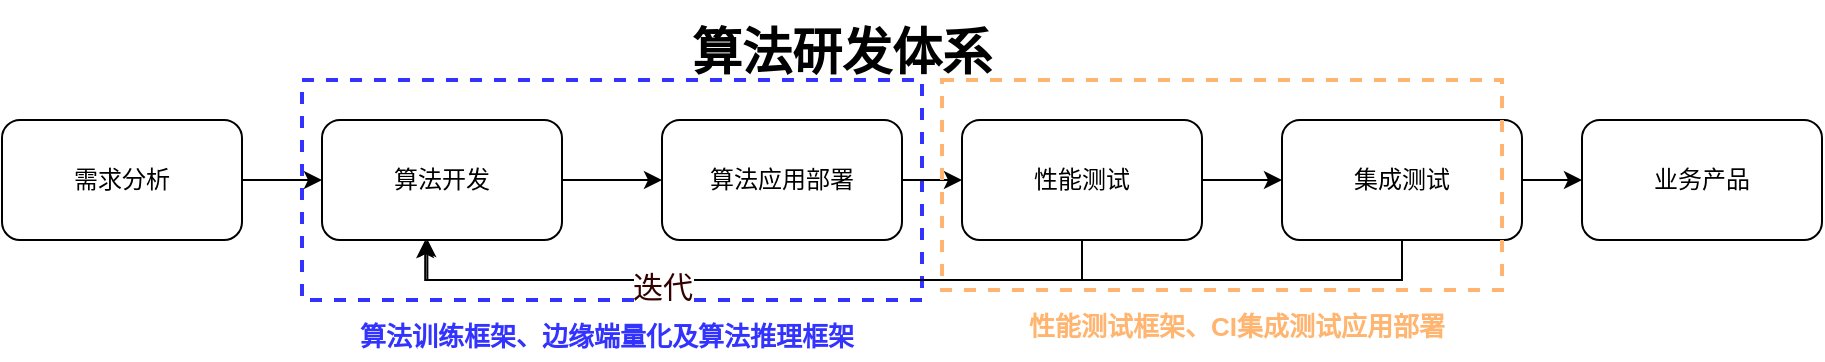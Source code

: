 <mxfile version="16.6.1" type="github">
  <diagram id="4pZym-zxeyEokRVMgPDu" name="Page-1">
    <mxGraphModel dx="2903" dy="1170" grid="1" gridSize="10" guides="1" tooltips="1" connect="1" arrows="1" fold="1" page="1" pageScale="1" pageWidth="827" pageHeight="1169" math="0" shadow="0">
      <root>
        <mxCell id="0" />
        <mxCell id="1" parent="0" />
        <mxCell id="ZJbIcIQygO0qnIO78n09-16" value="" style="rounded=0;whiteSpace=wrap;html=1;fontSize=20;fillColor=none;dashed=1;strokeColor=#3333FF;strokeWidth=2;" vertex="1" parent="1">
          <mxGeometry x="50" y="140" width="310" height="110" as="geometry" />
        </mxCell>
        <mxCell id="ZJbIcIQygO0qnIO78n09-7" style="edgeStyle=orthogonalEdgeStyle;rounded=0;orthogonalLoop=1;jettySize=auto;html=1;exitX=1;exitY=0.5;exitDx=0;exitDy=0;entryX=0;entryY=0.5;entryDx=0;entryDy=0;fontSize=20;" edge="1" parent="1" source="ZJbIcIQygO0qnIO78n09-1" target="ZJbIcIQygO0qnIO78n09-2">
          <mxGeometry relative="1" as="geometry" />
        </mxCell>
        <mxCell id="ZJbIcIQygO0qnIO78n09-1" value="算法开发" style="rounded=1;whiteSpace=wrap;html=1;" vertex="1" parent="1">
          <mxGeometry x="60" y="160" width="120" height="60" as="geometry" />
        </mxCell>
        <mxCell id="ZJbIcIQygO0qnIO78n09-8" style="edgeStyle=orthogonalEdgeStyle;rounded=0;orthogonalLoop=1;jettySize=auto;html=1;exitX=1;exitY=0.5;exitDx=0;exitDy=0;entryX=0;entryY=0.5;entryDx=0;entryDy=0;fontSize=20;" edge="1" parent="1" source="ZJbIcIQygO0qnIO78n09-2" target="ZJbIcIQygO0qnIO78n09-3">
          <mxGeometry relative="1" as="geometry" />
        </mxCell>
        <mxCell id="ZJbIcIQygO0qnIO78n09-2" value="算法应用部署" style="rounded=1;whiteSpace=wrap;html=1;" vertex="1" parent="1">
          <mxGeometry x="230" y="160" width="120" height="60" as="geometry" />
        </mxCell>
        <mxCell id="ZJbIcIQygO0qnIO78n09-9" style="edgeStyle=orthogonalEdgeStyle;rounded=0;orthogonalLoop=1;jettySize=auto;html=1;exitX=1;exitY=0.5;exitDx=0;exitDy=0;entryX=0;entryY=0.5;entryDx=0;entryDy=0;fontSize=20;" edge="1" parent="1" source="ZJbIcIQygO0qnIO78n09-3" target="ZJbIcIQygO0qnIO78n09-4">
          <mxGeometry relative="1" as="geometry" />
        </mxCell>
        <mxCell id="ZJbIcIQygO0qnIO78n09-14" style="edgeStyle=orthogonalEdgeStyle;rounded=0;orthogonalLoop=1;jettySize=auto;html=1;exitX=0.5;exitY=1;exitDx=0;exitDy=0;entryX=0.439;entryY=0.993;entryDx=0;entryDy=0;entryPerimeter=0;fontSize=20;" edge="1" parent="1" source="ZJbIcIQygO0qnIO78n09-3" target="ZJbIcIQygO0qnIO78n09-1">
          <mxGeometry relative="1" as="geometry" />
        </mxCell>
        <mxCell id="ZJbIcIQygO0qnIO78n09-3" value="性能测试" style="rounded=1;whiteSpace=wrap;html=1;" vertex="1" parent="1">
          <mxGeometry x="380" y="160" width="120" height="60" as="geometry" />
        </mxCell>
        <mxCell id="ZJbIcIQygO0qnIO78n09-11" style="edgeStyle=orthogonalEdgeStyle;rounded=0;orthogonalLoop=1;jettySize=auto;html=1;exitX=1;exitY=0.5;exitDx=0;exitDy=0;entryX=0;entryY=0.5;entryDx=0;entryDy=0;fontSize=20;" edge="1" parent="1" source="ZJbIcIQygO0qnIO78n09-4" target="ZJbIcIQygO0qnIO78n09-10">
          <mxGeometry relative="1" as="geometry" />
        </mxCell>
        <mxCell id="ZJbIcIQygO0qnIO78n09-15" style="edgeStyle=orthogonalEdgeStyle;rounded=0;orthogonalLoop=1;jettySize=auto;html=1;exitX=0.5;exitY=1;exitDx=0;exitDy=0;fontSize=20;" edge="1" parent="1" source="ZJbIcIQygO0qnIO78n09-4">
          <mxGeometry relative="1" as="geometry">
            <mxPoint x="111.6" y="220" as="targetPoint" />
            <Array as="points">
              <mxPoint x="600" y="240" />
              <mxPoint x="112" y="240" />
            </Array>
          </mxGeometry>
        </mxCell>
        <mxCell id="ZJbIcIQygO0qnIO78n09-20" value="&lt;font style=&quot;font-size: 15px&quot; color=&quot;#330000&quot;&gt;迭代&lt;/font&gt;" style="edgeLabel;html=1;align=center;verticalAlign=middle;resizable=0;points=[];fontSize=25;fontColor=#FFB570;" vertex="1" connectable="0" parent="ZJbIcIQygO0qnIO78n09-15">
          <mxGeometry x="0.26" y="-1" relative="1" as="geometry">
            <mxPoint x="-57" as="offset" />
          </mxGeometry>
        </mxCell>
        <mxCell id="ZJbIcIQygO0qnIO78n09-4" value="集成测试" style="rounded=1;whiteSpace=wrap;html=1;" vertex="1" parent="1">
          <mxGeometry x="540" y="160" width="120" height="60" as="geometry" />
        </mxCell>
        <mxCell id="ZJbIcIQygO0qnIO78n09-5" value="&lt;font size=&quot;1&quot;&gt;&lt;b style=&quot;font-size: 25px&quot;&gt;算法研发体系&lt;/b&gt;&lt;/font&gt;" style="text;html=1;strokeColor=none;fillColor=none;align=center;verticalAlign=middle;whiteSpace=wrap;rounded=0;" vertex="1" parent="1">
          <mxGeometry x="200" y="100" width="240" height="50" as="geometry" />
        </mxCell>
        <mxCell id="ZJbIcIQygO0qnIO78n09-10" value="业务产品" style="rounded=1;whiteSpace=wrap;html=1;" vertex="1" parent="1">
          <mxGeometry x="690" y="160" width="120" height="60" as="geometry" />
        </mxCell>
        <mxCell id="ZJbIcIQygO0qnIO78n09-17" value="&lt;font style=&quot;font-size: 13px&quot; color=&quot;#3333ff&quot;&gt;&lt;b&gt;&lt;font style=&quot;font-size: 13px&quot;&gt;&lt;font style=&quot;font-size: 13px&quot;&gt;算法训练框架、&lt;/font&gt;&lt;/font&gt;&lt;span style=&quot;font-family: &amp;#34;times new roman&amp;#34;&quot;&gt;&lt;font face=&quot;宋体&quot; style=&quot;font-size: 13px&quot;&gt;边缘端量化&lt;/font&gt;&lt;/span&gt;&lt;font face=&quot;宋体&quot; style=&quot;font-size: 13px&quot;&gt;及算法&lt;/font&gt;&lt;span style=&quot;font-family: &amp;#34;times new roman&amp;#34;&quot;&gt;&lt;font face=&quot;宋体&quot; style=&quot;font-size: 13px&quot;&gt;推理框架&lt;/font&gt;&lt;/span&gt;&lt;/b&gt;&lt;/font&gt;" style="text;html=1;strokeColor=none;fillColor=none;align=center;verticalAlign=middle;whiteSpace=wrap;rounded=0;dashed=1;fontSize=20;" vertex="1" parent="1">
          <mxGeometry x="45" y="250" width="315" height="30" as="geometry" />
        </mxCell>
        <mxCell id="ZJbIcIQygO0qnIO78n09-19" value="&lt;span style=&quot;font-size: 13px&quot;&gt;&lt;b&gt;&lt;font color=&quot;#ffb570&quot;&gt;性能测试框架、CI集成测试应用部署&lt;/font&gt;&lt;/b&gt;&lt;/span&gt;" style="text;html=1;strokeColor=none;fillColor=none;align=center;verticalAlign=middle;whiteSpace=wrap;rounded=0;dashed=1;fontSize=20;" vertex="1" parent="1">
          <mxGeometry x="360" y="245" width="315" height="30" as="geometry" />
        </mxCell>
        <mxCell id="ZJbIcIQygO0qnIO78n09-18" value="" style="rounded=0;whiteSpace=wrap;html=1;fontSize=20;fillColor=none;dashed=1;strokeColor=#FFB570;strokeWidth=2;" vertex="1" parent="1">
          <mxGeometry x="370" y="140" width="280" height="105" as="geometry" />
        </mxCell>
        <mxCell id="ZJbIcIQygO0qnIO78n09-22" style="edgeStyle=orthogonalEdgeStyle;rounded=0;orthogonalLoop=1;jettySize=auto;html=1;exitX=1;exitY=0.5;exitDx=0;exitDy=0;entryX=0;entryY=0.5;entryDx=0;entryDy=0;fontSize=15;fontColor=#330000;" edge="1" parent="1" source="ZJbIcIQygO0qnIO78n09-21" target="ZJbIcIQygO0qnIO78n09-1">
          <mxGeometry relative="1" as="geometry" />
        </mxCell>
        <mxCell id="ZJbIcIQygO0qnIO78n09-21" value="需求分析" style="rounded=1;whiteSpace=wrap;html=1;" vertex="1" parent="1">
          <mxGeometry x="-100" y="160" width="120" height="60" as="geometry" />
        </mxCell>
      </root>
    </mxGraphModel>
  </diagram>
</mxfile>
